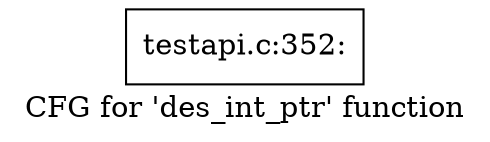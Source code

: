 digraph "CFG for 'des_int_ptr' function" {
	label="CFG for 'des_int_ptr' function";

	Node0x404aa00 [shape=record,label="{testapi.c:352:}"];
}
